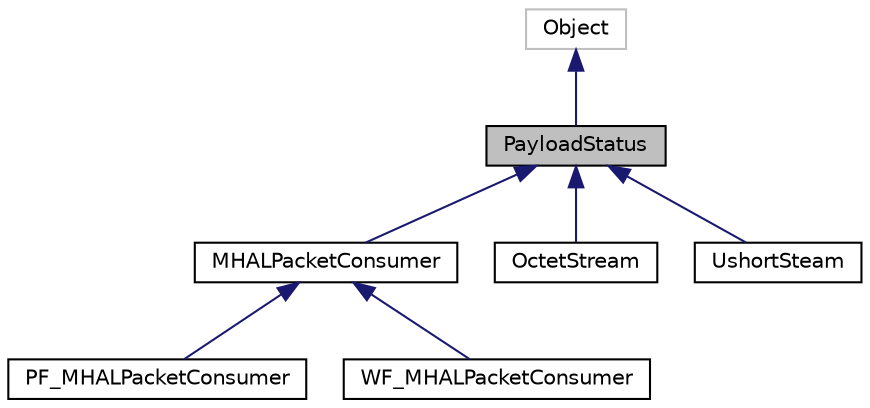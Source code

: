 digraph "PayloadStatus"
{
 // INTERACTIVE_SVG=YES
  edge [fontname="Helvetica",fontsize="10",labelfontname="Helvetica",labelfontsize="10"];
  node [fontname="Helvetica",fontsize="10",shape=record];
  Node1 [label="PayloadStatus",height=0.2,width=0.4,color="black", fillcolor="grey75", style="filled", fontcolor="black"];
  Node2 -> Node1 [dir="back",color="midnightblue",fontsize="10",style="solid",fontname="Helvetica"];
  Node2 [label="Object",height=0.2,width=0.4,color="grey75", fillcolor="white", style="filled"];
  Node1 -> Node3 [dir="back",color="midnightblue",fontsize="10",style="solid",fontname="Helvetica"];
  Node3 [label="MHALPacketConsumer",height=0.2,width=0.4,color="black", fillcolor="white", style="filled",URL="$class_m_h_a_l_1_1_m_h_a_l_packet_consumer.html"];
  Node3 -> Node4 [dir="back",color="midnightblue",fontsize="10",style="solid",fontname="Helvetica"];
  Node4 [label="PF_MHALPacketConsumer",height=0.2,width=0.4,color="black", fillcolor="white", style="filled",URL="$class_m_h_a_l_1_1_p_f___m_h_a_l_packet_consumer.html"];
  Node3 -> Node5 [dir="back",color="midnightblue",fontsize="10",style="solid",fontname="Helvetica"];
  Node5 [label="WF_MHALPacketConsumer",height=0.2,width=0.4,color="black", fillcolor="white", style="filled",URL="$class_m_h_a_l_1_1_w_f___m_h_a_l_packet_consumer.html"];
  Node1 -> Node6 [dir="back",color="midnightblue",fontsize="10",style="solid",fontname="Helvetica"];
  Node6 [label="OctetStream",height=0.2,width=0.4,color="black", fillcolor="white", style="filled",URL="$class_packet_1_1_octet_stream.html"];
  Node1 -> Node7 [dir="back",color="midnightblue",fontsize="10",style="solid",fontname="Helvetica"];
  Node7 [label="UshortSteam",height=0.2,width=0.4,color="black", fillcolor="white", style="filled",URL="$class_packet_1_1_ushort_steam.html"];
}
